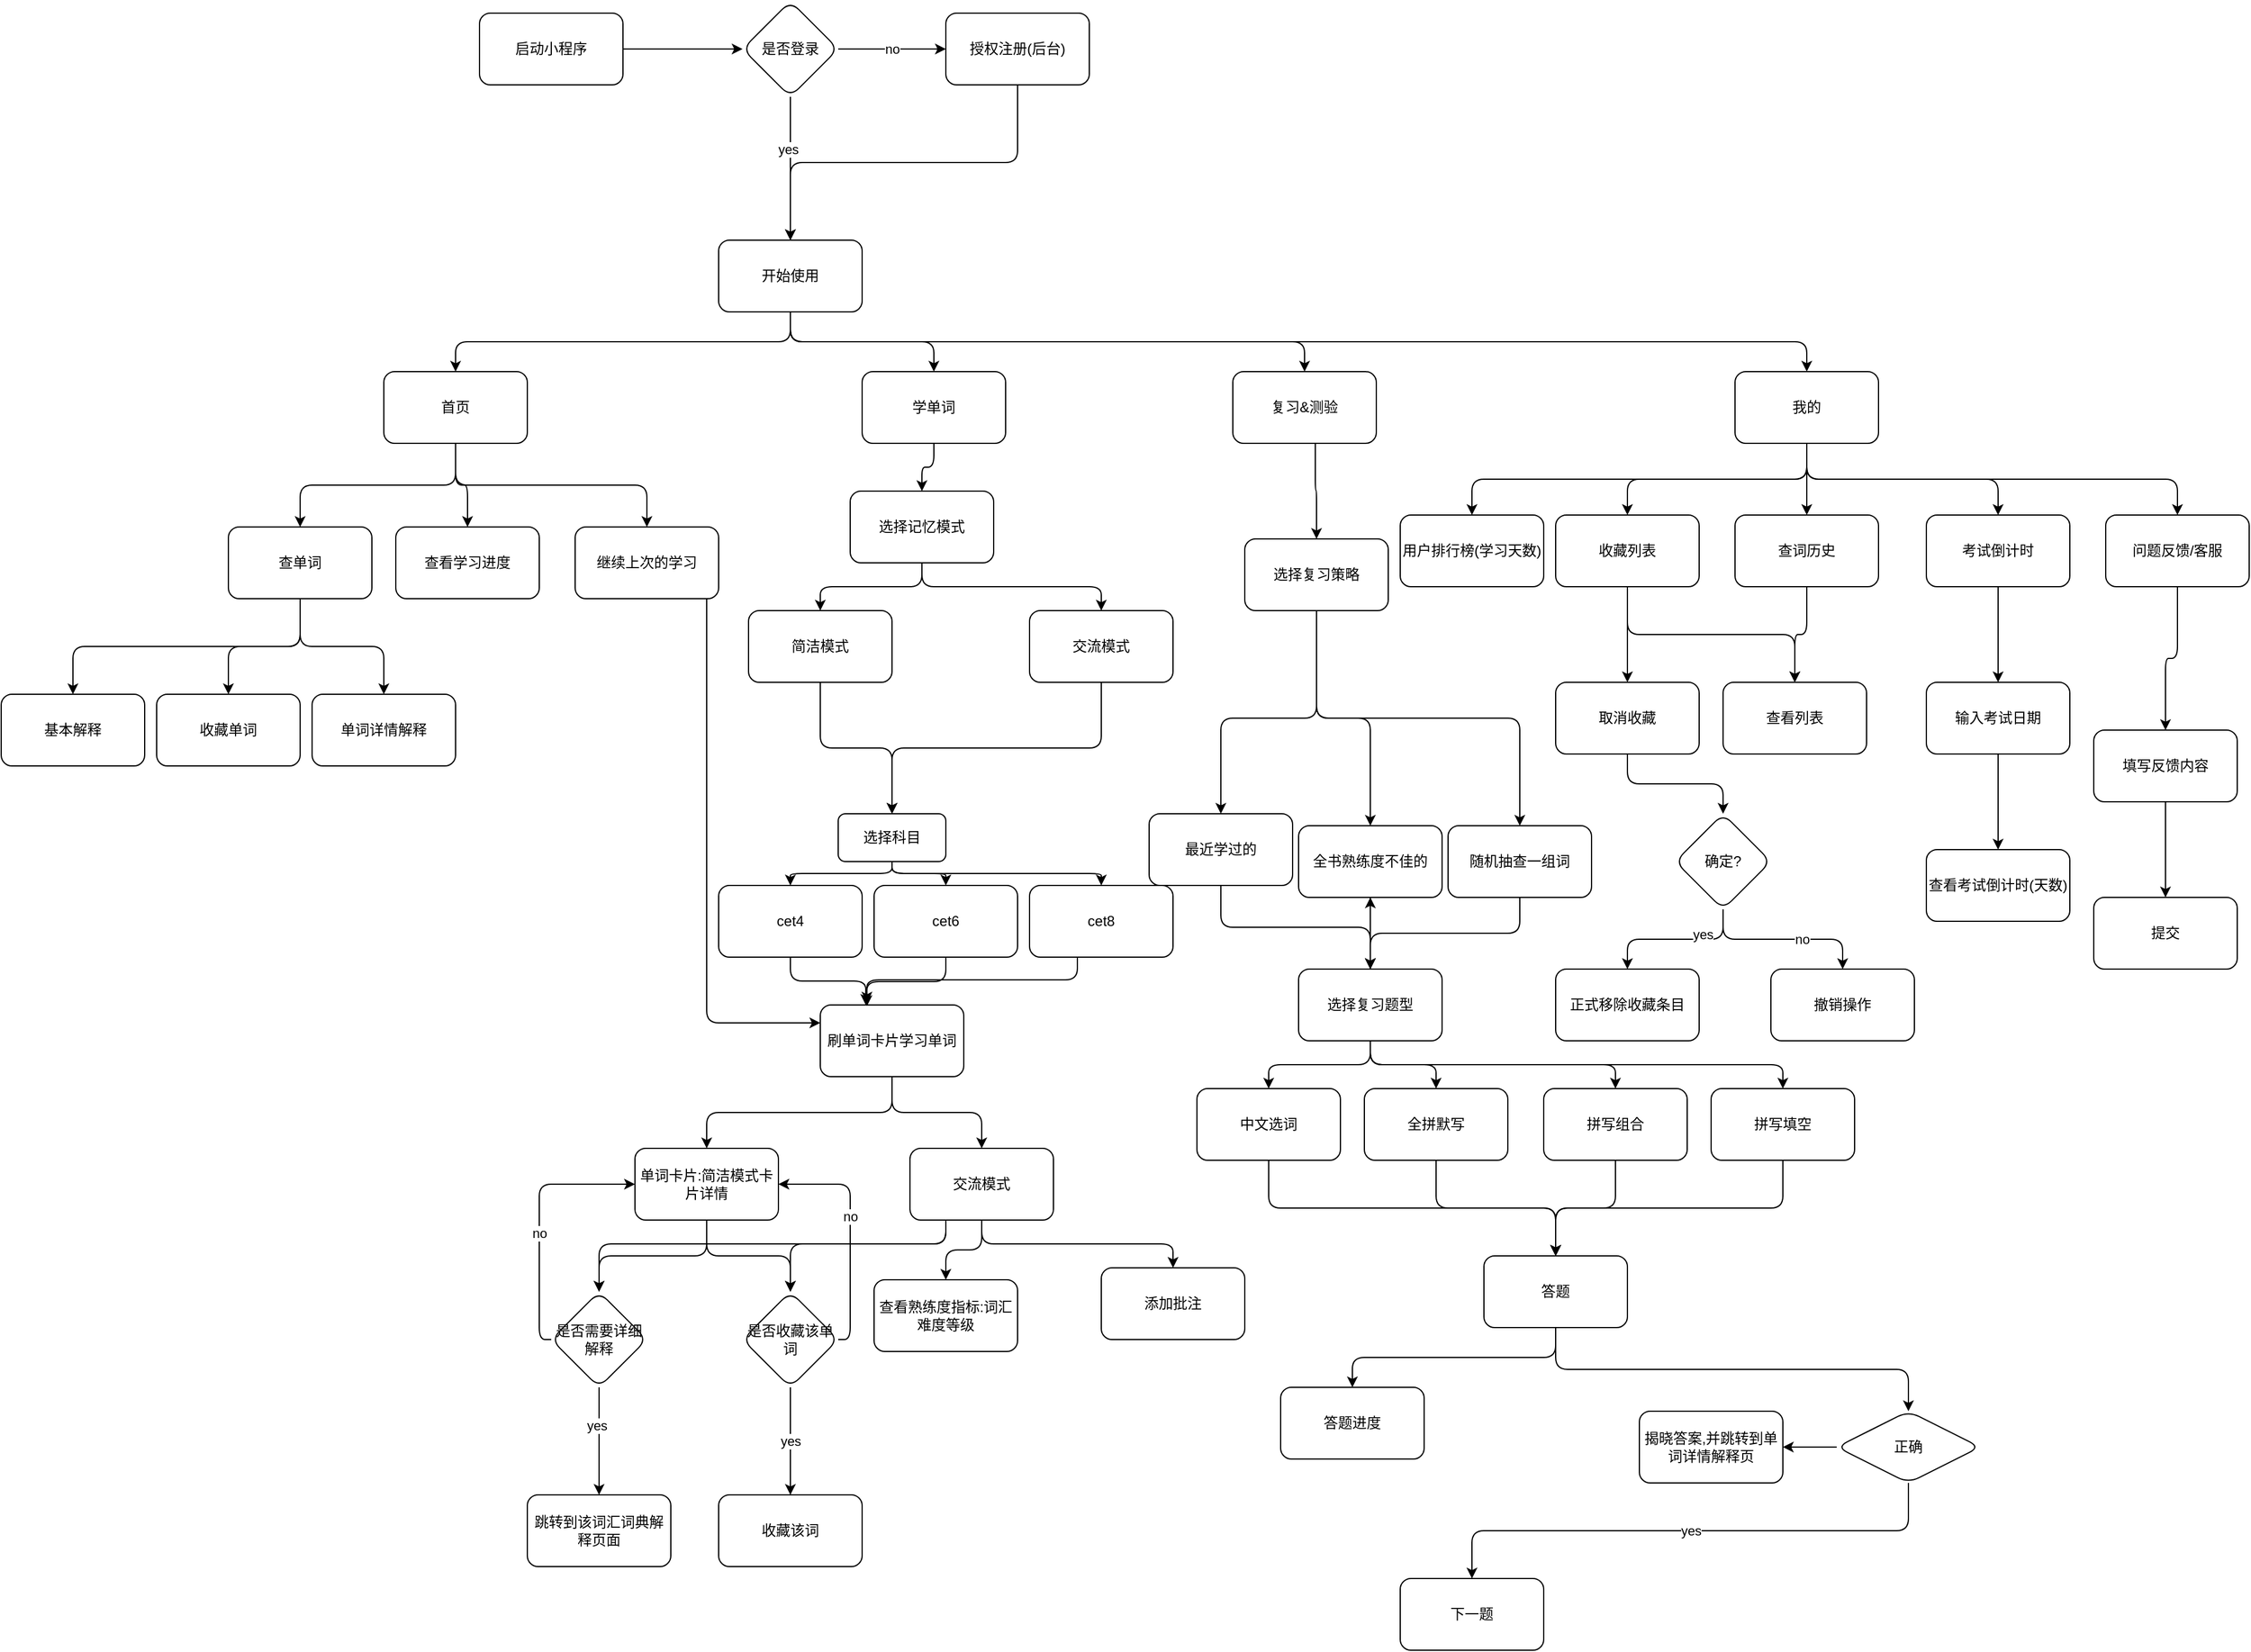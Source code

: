 <mxfile>
    <diagram id="VxhiChhYEzuaHJxOsj3R" name="Page-1">
        <mxGraphModel dx="2570" dy="978" grid="1" gridSize="10" guides="1" tooltips="1" connect="1" arrows="1" fold="1" page="1" pageScale="1" pageWidth="850" pageHeight="1100" math="0" shadow="0">
            <root>
                <mxCell id="0"/>
                <mxCell id="1" parent="0"/>
                <mxCell id="4" value="" style="edgeStyle=none;html=1;" parent="1" source="2" target="3" edge="1">
                    <mxGeometry relative="1" as="geometry"/>
                </mxCell>
                <mxCell id="2" value="启动小程序" style="rounded=1;whiteSpace=wrap;html=1;" parent="1" vertex="1">
                    <mxGeometry x="80" y="150" width="120" height="60" as="geometry"/>
                </mxCell>
                <mxCell id="6" value="no" style="edgeStyle=none;html=1;" parent="1" source="3" target="7" edge="1">
                    <mxGeometry relative="1" as="geometry">
                        <mxPoint x="460" y="180" as="targetPoint"/>
                    </mxGeometry>
                </mxCell>
                <mxCell id="11" value="" style="edgeStyle=none;html=1;" parent="1" source="3" target="10" edge="1">
                    <mxGeometry relative="1" as="geometry"/>
                </mxCell>
                <mxCell id="13" value="yes" style="edgeLabel;html=1;align=center;verticalAlign=middle;resizable=0;points=[];" parent="11" vertex="1" connectable="0">
                    <mxGeometry x="-0.267" y="-2" relative="1" as="geometry">
                        <mxPoint as="offset"/>
                    </mxGeometry>
                </mxCell>
                <mxCell id="3" value="是否登录" style="rhombus;whiteSpace=wrap;html=1;rounded=1;" parent="1" vertex="1">
                    <mxGeometry x="300" y="140" width="80" height="80" as="geometry"/>
                </mxCell>
                <mxCell id="12" style="edgeStyle=elbowEdgeStyle;html=1;elbow=vertical;" parent="1" source="7" target="10" edge="1">
                    <mxGeometry relative="1" as="geometry"/>
                </mxCell>
                <mxCell id="7" value="授权注册(后台)" style="whiteSpace=wrap;html=1;rounded=1;" parent="1" vertex="1">
                    <mxGeometry x="470" y="150" width="120" height="60" as="geometry"/>
                </mxCell>
                <mxCell id="42" style="edgeStyle=elbowEdgeStyle;elbow=vertical;html=1;entryX=0.5;entryY=0;entryDx=0;entryDy=0;" parent="1" source="10" target="39" edge="1">
                    <mxGeometry relative="1" as="geometry"/>
                </mxCell>
                <mxCell id="43" style="edgeStyle=elbowEdgeStyle;elbow=vertical;html=1;entryX=0.5;entryY=0;entryDx=0;entryDy=0;" parent="1" source="10" target="40" edge="1">
                    <mxGeometry relative="1" as="geometry"/>
                </mxCell>
                <mxCell id="44" style="edgeStyle=elbowEdgeStyle;elbow=vertical;html=1;" parent="1" source="10" target="41" edge="1">
                    <mxGeometry relative="1" as="geometry"/>
                </mxCell>
                <mxCell id="46" value="" style="edgeStyle=elbowEdgeStyle;elbow=vertical;html=1;" parent="1" source="10" target="45" edge="1">
                    <mxGeometry relative="1" as="geometry"/>
                </mxCell>
                <mxCell id="10" value="开始使用" style="whiteSpace=wrap;html=1;rounded=1;" parent="1" vertex="1">
                    <mxGeometry x="280" y="340" width="120" height="60" as="geometry"/>
                </mxCell>
                <mxCell id="57" value="" style="edgeStyle=elbowEdgeStyle;html=1;elbow=vertical;" parent="1" source="39" target="56" edge="1">
                    <mxGeometry relative="1" as="geometry"/>
                </mxCell>
                <mxCell id="59" value="" style="edgeStyle=elbowEdgeStyle;elbow=vertical;html=1;" parent="1" source="39" target="58" edge="1">
                    <mxGeometry relative="1" as="geometry"/>
                </mxCell>
                <mxCell id="61" value="" style="edgeStyle=elbowEdgeStyle;elbow=vertical;html=1;" parent="1" source="39" target="60" edge="1">
                    <mxGeometry relative="1" as="geometry"/>
                </mxCell>
                <mxCell id="39" value="首页" style="rounded=1;whiteSpace=wrap;html=1;" parent="1" vertex="1">
                    <mxGeometry y="450" width="120" height="60" as="geometry"/>
                </mxCell>
                <mxCell id="71" value="" style="edgeStyle=elbowEdgeStyle;elbow=vertical;html=1;exitX=0.575;exitY=0.983;exitDx=0;exitDy=0;exitPerimeter=0;" parent="1" source="41" target="70" edge="1">
                    <mxGeometry relative="1" as="geometry"/>
                </mxCell>
                <mxCell id="83" value="" style="edgeStyle=elbowEdgeStyle;elbow=vertical;html=1;" parent="1" source="40" target="82" edge="1">
                    <mxGeometry relative="1" as="geometry"/>
                </mxCell>
                <mxCell id="40" value="学单词" style="rounded=1;whiteSpace=wrap;html=1;" parent="1" vertex="1">
                    <mxGeometry x="400" y="450" width="120" height="60" as="geometry"/>
                </mxCell>
                <mxCell id="41" value="复习&amp;amp;测验" style="rounded=1;whiteSpace=wrap;html=1;" parent="1" vertex="1">
                    <mxGeometry x="710" y="450" width="120" height="60" as="geometry"/>
                </mxCell>
                <mxCell id="124" value="" style="edgeStyle=elbowEdgeStyle;elbow=vertical;html=1;" parent="1" source="45" target="123" edge="1">
                    <mxGeometry relative="1" as="geometry"/>
                </mxCell>
                <mxCell id="126" value="" style="edgeStyle=elbowEdgeStyle;elbow=vertical;html=1;" parent="1" source="45" target="125" edge="1">
                    <mxGeometry relative="1" as="geometry"/>
                </mxCell>
                <mxCell id="128" value="" style="edgeStyle=elbowEdgeStyle;elbow=vertical;html=1;" parent="1" source="45" target="127" edge="1">
                    <mxGeometry relative="1" as="geometry"/>
                </mxCell>
                <mxCell id="130" value="" style="edgeStyle=elbowEdgeStyle;elbow=vertical;html=1;" parent="1" source="45" target="129" edge="1">
                    <mxGeometry relative="1" as="geometry"/>
                </mxCell>
                <mxCell id="132" value="" style="edgeStyle=elbowEdgeStyle;elbow=vertical;html=1;" parent="1" source="45" target="131" edge="1">
                    <mxGeometry relative="1" as="geometry"/>
                </mxCell>
                <mxCell id="45" value="我的" style="whiteSpace=wrap;html=1;rounded=1;" parent="1" vertex="1">
                    <mxGeometry x="1130" y="450" width="120" height="60" as="geometry"/>
                </mxCell>
                <mxCell id="63" value="" style="edgeStyle=elbowEdgeStyle;elbow=vertical;html=1;" parent="1" source="56" target="62" edge="1">
                    <mxGeometry relative="1" as="geometry"/>
                </mxCell>
                <mxCell id="65" value="" style="edgeStyle=elbowEdgeStyle;elbow=vertical;html=1;" parent="1" source="56" target="64" edge="1">
                    <mxGeometry relative="1" as="geometry"/>
                </mxCell>
                <mxCell id="67" value="" style="edgeStyle=elbowEdgeStyle;elbow=vertical;html=1;" parent="1" source="56" target="66" edge="1">
                    <mxGeometry relative="1" as="geometry"/>
                </mxCell>
                <mxCell id="56" value="查单词" style="rounded=1;whiteSpace=wrap;html=1;" parent="1" vertex="1">
                    <mxGeometry x="-130" y="580" width="120" height="60" as="geometry"/>
                </mxCell>
                <mxCell id="97" style="edgeStyle=elbowEdgeStyle;html=1;entryX=0;entryY=0.25;entryDx=0;entryDy=0;" parent="1" source="58" target="95" edge="1">
                    <mxGeometry relative="1" as="geometry">
                        <Array as="points">
                            <mxPoint x="270" y="840"/>
                        </Array>
                    </mxGeometry>
                </mxCell>
                <mxCell id="58" value="继续上次的学习" style="whiteSpace=wrap;html=1;rounded=1;" parent="1" vertex="1">
                    <mxGeometry x="160" y="580" width="120" height="60" as="geometry"/>
                </mxCell>
                <mxCell id="60" value="查看学习进度" style="whiteSpace=wrap;html=1;rounded=1;" parent="1" vertex="1">
                    <mxGeometry x="10" y="580" width="120" height="60" as="geometry"/>
                </mxCell>
                <mxCell id="62" value="收藏单词" style="whiteSpace=wrap;html=1;rounded=1;" parent="1" vertex="1">
                    <mxGeometry x="-190" y="720" width="120" height="60" as="geometry"/>
                </mxCell>
                <mxCell id="64" value="单词详情解释" style="whiteSpace=wrap;html=1;rounded=1;" parent="1" vertex="1">
                    <mxGeometry x="-60" y="720" width="120" height="60" as="geometry"/>
                </mxCell>
                <mxCell id="66" value="基本解释" style="whiteSpace=wrap;html=1;rounded=1;" parent="1" vertex="1">
                    <mxGeometry x="-320" y="720" width="120" height="60" as="geometry"/>
                </mxCell>
                <mxCell id="73" value="" style="edgeStyle=elbowEdgeStyle;elbow=vertical;html=1;" parent="1" source="70" target="72" edge="1">
                    <mxGeometry relative="1" as="geometry">
                        <Array as="points">
                            <mxPoint x="780" y="740"/>
                            <mxPoint x="770" y="750"/>
                            <mxPoint x="780" y="790"/>
                        </Array>
                    </mxGeometry>
                </mxCell>
                <mxCell id="77" value="" style="edgeStyle=elbowEdgeStyle;elbow=vertical;html=1;" parent="1" source="70" target="76" edge="1">
                    <mxGeometry relative="1" as="geometry"/>
                </mxCell>
                <mxCell id="79" value="" style="edgeStyle=elbowEdgeStyle;elbow=vertical;html=1;" parent="1" source="70" target="78" edge="1">
                    <mxGeometry relative="1" as="geometry"/>
                </mxCell>
                <mxCell id="70" value="选择复习策略" style="whiteSpace=wrap;html=1;rounded=1;" parent="1" vertex="1">
                    <mxGeometry x="720" y="590" width="120" height="60" as="geometry"/>
                </mxCell>
                <mxCell id="112" style="edgeStyle=elbowEdgeStyle;elbow=vertical;html=1;" parent="1" source="72" target="110" edge="1">
                    <mxGeometry relative="1" as="geometry"/>
                </mxCell>
                <mxCell id="72" value="最近学过的" style="whiteSpace=wrap;html=1;rounded=1;" parent="1" vertex="1">
                    <mxGeometry x="640" y="820" width="120" height="60" as="geometry"/>
                </mxCell>
                <mxCell id="111" value="" style="edgeStyle=elbowEdgeStyle;elbow=vertical;html=1;" parent="1" source="76" target="110" edge="1">
                    <mxGeometry relative="1" as="geometry"/>
                </mxCell>
                <mxCell id="76" value="全书熟练度不佳的" style="whiteSpace=wrap;html=1;rounded=1;" parent="1" vertex="1">
                    <mxGeometry x="765" y="830" width="120" height="60" as="geometry"/>
                </mxCell>
                <mxCell id="113" style="edgeStyle=elbowEdgeStyle;elbow=vertical;html=1;entryX=0.5;entryY=0;entryDx=0;entryDy=0;" parent="1" source="78" target="110" edge="1">
                    <mxGeometry relative="1" as="geometry">
                        <mxPoint x="810" y="990" as="targetPoint"/>
                    </mxGeometry>
                </mxCell>
                <mxCell id="78" value="随机抽查一组词" style="whiteSpace=wrap;html=1;rounded=1;" parent="1" vertex="1">
                    <mxGeometry x="890" y="830" width="120" height="60" as="geometry"/>
                </mxCell>
                <mxCell id="90" value="" style="edgeStyle=elbowEdgeStyle;elbow=vertical;html=1;" parent="1" source="82" target="89" edge="1">
                    <mxGeometry relative="1" as="geometry"/>
                </mxCell>
                <mxCell id="92" value="" style="edgeStyle=elbowEdgeStyle;elbow=vertical;html=1;" parent="1" source="82" target="91" edge="1">
                    <mxGeometry relative="1" as="geometry"/>
                </mxCell>
                <mxCell id="82" value="选择记忆模式" style="whiteSpace=wrap;html=1;rounded=1;" parent="1" vertex="1">
                    <mxGeometry x="390" y="550" width="120" height="60" as="geometry"/>
                </mxCell>
                <mxCell id="99" value="" style="edgeStyle=elbowEdgeStyle;html=1;elbow=vertical;" parent="1" source="86" target="98" edge="1">
                    <mxGeometry relative="1" as="geometry"/>
                </mxCell>
                <mxCell id="103" value="" style="edgeStyle=elbowEdgeStyle;elbow=vertical;html=1;" parent="1" source="86" target="102" edge="1">
                    <mxGeometry relative="1" as="geometry"/>
                </mxCell>
                <mxCell id="105" value="" style="edgeStyle=elbowEdgeStyle;elbow=vertical;html=1;" parent="1" source="86" target="104" edge="1">
                    <mxGeometry relative="1" as="geometry"/>
                </mxCell>
                <mxCell id="86" value="&lt;span&gt;选择科目&lt;/span&gt;" style="whiteSpace=wrap;html=1;rounded=1;" parent="1" vertex="1">
                    <mxGeometry x="380" y="820" width="90" height="40" as="geometry"/>
                </mxCell>
                <mxCell id="93" style="edgeStyle=elbowEdgeStyle;elbow=vertical;html=1;entryX=0.5;entryY=0;entryDx=0;entryDy=0;" parent="1" source="89" target="86" edge="1">
                    <mxGeometry relative="1" as="geometry"/>
                </mxCell>
                <mxCell id="89" value="简洁模式" style="whiteSpace=wrap;html=1;rounded=1;" parent="1" vertex="1">
                    <mxGeometry x="305" y="650" width="120" height="60" as="geometry"/>
                </mxCell>
                <mxCell id="94" style="edgeStyle=elbowEdgeStyle;elbow=vertical;html=1;entryX=0.5;entryY=0;entryDx=0;entryDy=0;" parent="1" source="91" target="86" edge="1">
                    <mxGeometry relative="1" as="geometry">
                        <mxPoint x="410" y="780" as="targetPoint"/>
                    </mxGeometry>
                </mxCell>
                <mxCell id="91" value="交流模式" style="whiteSpace=wrap;html=1;rounded=1;" parent="1" vertex="1">
                    <mxGeometry x="540" y="650" width="120" height="60" as="geometry"/>
                </mxCell>
                <mxCell id="161" value="" style="edgeStyle=elbowEdgeStyle;elbow=vertical;html=1;" parent="1" source="95" target="160" edge="1">
                    <mxGeometry relative="1" as="geometry"/>
                </mxCell>
                <mxCell id="170" value="" style="edgeStyle=elbowEdgeStyle;html=1;elbow=vertical;jumpSize=6;" parent="1" source="95" target="169" edge="1">
                    <mxGeometry relative="1" as="geometry"/>
                </mxCell>
                <mxCell id="95" value="刷单词卡片学习单词" style="whiteSpace=wrap;html=1;rounded=1;" parent="1" vertex="1">
                    <mxGeometry x="365" y="980" width="120" height="60" as="geometry"/>
                </mxCell>
                <mxCell id="106" style="edgeStyle=elbowEdgeStyle;elbow=vertical;html=1;entryX=0.317;entryY=0;entryDx=0;entryDy=0;entryPerimeter=0;" parent="1" source="98" target="95" edge="1">
                    <mxGeometry relative="1" as="geometry"/>
                </mxCell>
                <mxCell id="98" value="cet4" style="whiteSpace=wrap;html=1;rounded=1;" parent="1" vertex="1">
                    <mxGeometry x="280" y="880" width="120" height="60" as="geometry"/>
                </mxCell>
                <mxCell id="107" style="edgeStyle=elbowEdgeStyle;elbow=vertical;html=1;entryX=0.325;entryY=0.017;entryDx=0;entryDy=0;entryPerimeter=0;" parent="1" source="102" target="95" edge="1">
                    <mxGeometry relative="1" as="geometry"/>
                </mxCell>
                <mxCell id="102" value="cet6" style="whiteSpace=wrap;html=1;rounded=1;" parent="1" vertex="1">
                    <mxGeometry x="410" y="880" width="120" height="60" as="geometry"/>
                </mxCell>
                <mxCell id="108" style="edgeStyle=elbowEdgeStyle;elbow=vertical;html=1;entryX=0.325;entryY=-0.033;entryDx=0;entryDy=0;entryPerimeter=0;" parent="1" source="104" target="95" edge="1">
                    <mxGeometry relative="1" as="geometry">
                        <Array as="points">
                            <mxPoint x="580" y="959"/>
                        </Array>
                    </mxGeometry>
                </mxCell>
                <mxCell id="104" value="cet8" style="whiteSpace=wrap;html=1;rounded=1;" parent="1" vertex="1">
                    <mxGeometry x="540" y="880" width="120" height="60" as="geometry"/>
                </mxCell>
                <mxCell id="114" value="" style="edgeStyle=elbowEdgeStyle;elbow=vertical;html=1;" parent="1" source="110" target="76" edge="1">
                    <mxGeometry relative="1" as="geometry"/>
                </mxCell>
                <mxCell id="116" value="" style="edgeStyle=elbowEdgeStyle;elbow=vertical;html=1;" parent="1" source="110" target="115" edge="1">
                    <mxGeometry relative="1" as="geometry"/>
                </mxCell>
                <mxCell id="118" value="" style="edgeStyle=elbowEdgeStyle;elbow=vertical;html=1;" parent="1" source="110" target="117" edge="1">
                    <mxGeometry relative="1" as="geometry"/>
                </mxCell>
                <mxCell id="120" value="" style="edgeStyle=elbowEdgeStyle;elbow=vertical;html=1;" parent="1" source="110" target="119" edge="1">
                    <mxGeometry relative="1" as="geometry"/>
                </mxCell>
                <mxCell id="122" value="" style="edgeStyle=elbowEdgeStyle;elbow=vertical;html=1;" parent="1" source="110" target="121" edge="1">
                    <mxGeometry relative="1" as="geometry"/>
                </mxCell>
                <mxCell id="110" value="选择复习题型" style="whiteSpace=wrap;html=1;rounded=1;" parent="1" vertex="1">
                    <mxGeometry x="765" y="950" width="120" height="60" as="geometry"/>
                </mxCell>
                <mxCell id="187" style="edgeStyle=elbowEdgeStyle;elbow=vertical;html=1;entryX=0.5;entryY=0;entryDx=0;entryDy=0;" parent="1" source="115" target="185" edge="1">
                    <mxGeometry relative="1" as="geometry">
                        <mxPoint x="980" y="1180" as="targetPoint"/>
                    </mxGeometry>
                </mxCell>
                <mxCell id="115" value="中文选词" style="whiteSpace=wrap;html=1;rounded=1;" parent="1" vertex="1">
                    <mxGeometry x="680" y="1050" width="120" height="60" as="geometry"/>
                </mxCell>
                <mxCell id="186" value="" style="edgeStyle=elbowEdgeStyle;elbow=vertical;html=1;" parent="1" source="117" target="185" edge="1">
                    <mxGeometry relative="1" as="geometry"/>
                </mxCell>
                <mxCell id="117" value="全拼默写" style="whiteSpace=wrap;html=1;rounded=1;" parent="1" vertex="1">
                    <mxGeometry x="820" y="1050" width="120" height="60" as="geometry"/>
                </mxCell>
                <mxCell id="188" style="edgeStyle=elbowEdgeStyle;elbow=vertical;html=1;entryX=0.5;entryY=0;entryDx=0;entryDy=0;" parent="1" source="119" target="185" edge="1">
                    <mxGeometry relative="1" as="geometry"/>
                </mxCell>
                <mxCell id="119" value="拼写组合" style="whiteSpace=wrap;html=1;rounded=1;" parent="1" vertex="1">
                    <mxGeometry x="970" y="1050" width="120" height="60" as="geometry"/>
                </mxCell>
                <mxCell id="189" style="edgeStyle=elbowEdgeStyle;elbow=vertical;html=1;entryX=0.5;entryY=0;entryDx=0;entryDy=0;" parent="1" source="121" target="185" edge="1">
                    <mxGeometry relative="1" as="geometry"/>
                </mxCell>
                <mxCell id="121" value="拼写填空" style="whiteSpace=wrap;html=1;rounded=1;" parent="1" vertex="1">
                    <mxGeometry x="1110" y="1050" width="120" height="60" as="geometry"/>
                </mxCell>
                <mxCell id="134" value="" style="edgeStyle=elbowEdgeStyle;elbow=vertical;html=1;" parent="1" source="123" target="133" edge="1">
                    <mxGeometry relative="1" as="geometry"/>
                </mxCell>
                <mxCell id="137" value="" style="edgeStyle=elbowEdgeStyle;elbow=vertical;html=1;" parent="1" source="123" target="136" edge="1">
                    <mxGeometry relative="1" as="geometry"/>
                </mxCell>
                <mxCell id="123" value="收藏列表" style="whiteSpace=wrap;html=1;rounded=1;" parent="1" vertex="1">
                    <mxGeometry x="980" y="570" width="120" height="60" as="geometry"/>
                </mxCell>
                <mxCell id="135" style="edgeStyle=elbowEdgeStyle;elbow=vertical;html=1;entryX=0.5;entryY=0;entryDx=0;entryDy=0;" parent="1" source="125" target="133" edge="1">
                    <mxGeometry relative="1" as="geometry"/>
                </mxCell>
                <mxCell id="125" value="查词历史" style="whiteSpace=wrap;html=1;rounded=1;" parent="1" vertex="1">
                    <mxGeometry x="1130" y="570" width="120" height="60" as="geometry"/>
                </mxCell>
                <mxCell id="149" value="" style="edgeStyle=elbowEdgeStyle;elbow=vertical;html=1;" parent="1" source="127" target="148" edge="1">
                    <mxGeometry relative="1" as="geometry"/>
                </mxCell>
                <mxCell id="127" value="考试倒计时" style="whiteSpace=wrap;html=1;rounded=1;" parent="1" vertex="1">
                    <mxGeometry x="1290" y="570" width="120" height="60" as="geometry"/>
                </mxCell>
                <mxCell id="155" value="" style="edgeStyle=elbowEdgeStyle;elbow=vertical;html=1;entryX=0.5;entryY=0;entryDx=0;entryDy=0;" parent="1" source="129" target="156" edge="1">
                    <mxGeometry relative="1" as="geometry">
                        <mxPoint x="1500" y="700" as="targetPoint"/>
                    </mxGeometry>
                </mxCell>
                <mxCell id="129" value="问题反馈/客服" style="whiteSpace=wrap;html=1;rounded=1;" parent="1" vertex="1">
                    <mxGeometry x="1440" y="570" width="120" height="60" as="geometry"/>
                </mxCell>
                <mxCell id="131" value="用户排行榜(学习天数)" style="whiteSpace=wrap;html=1;rounded=1;" parent="1" vertex="1">
                    <mxGeometry x="850" y="570" width="120" height="60" as="geometry"/>
                </mxCell>
                <mxCell id="133" value="查看列表" style="whiteSpace=wrap;html=1;rounded=1;" parent="1" vertex="1">
                    <mxGeometry x="1120" y="710" width="120" height="60" as="geometry"/>
                </mxCell>
                <mxCell id="139" value="" style="edgeStyle=elbowEdgeStyle;elbow=vertical;html=1;" parent="1" source="136" target="138" edge="1">
                    <mxGeometry relative="1" as="geometry"/>
                </mxCell>
                <mxCell id="136" value="取消收藏" style="whiteSpace=wrap;html=1;rounded=1;" parent="1" vertex="1">
                    <mxGeometry x="980" y="710" width="120" height="60" as="geometry"/>
                </mxCell>
                <mxCell id="143" value="" style="edgeStyle=elbowEdgeStyle;elbow=vertical;html=1;" parent="1" source="138" target="142" edge="1">
                    <mxGeometry relative="1" as="geometry"/>
                </mxCell>
                <mxCell id="144" value="yes" style="edgeLabel;html=1;align=center;verticalAlign=middle;resizable=0;points=[];" parent="143" vertex="1" connectable="0">
                    <mxGeometry x="-0.356" y="-4" relative="1" as="geometry">
                        <mxPoint as="offset"/>
                    </mxGeometry>
                </mxCell>
                <mxCell id="146" value="" style="edgeStyle=elbowEdgeStyle;elbow=vertical;html=1;jumpSize=4;rounded=1;" parent="1" source="138" target="145" edge="1">
                    <mxGeometry relative="1" as="geometry"/>
                </mxCell>
                <mxCell id="147" value="no" style="edgeLabel;html=1;align=center;verticalAlign=middle;resizable=0;points=[];" parent="146" vertex="1" connectable="0">
                    <mxGeometry x="0.213" relative="1" as="geometry">
                        <mxPoint as="offset"/>
                    </mxGeometry>
                </mxCell>
                <mxCell id="138" value="确定?" style="rhombus;whiteSpace=wrap;html=1;rounded=1;" parent="1" vertex="1">
                    <mxGeometry x="1080" y="820" width="80" height="80" as="geometry"/>
                </mxCell>
                <mxCell id="142" value="正式移除收藏条目" style="whiteSpace=wrap;html=1;rounded=1;" parent="1" vertex="1">
                    <mxGeometry x="980" y="950" width="120" height="60" as="geometry"/>
                </mxCell>
                <mxCell id="145" value="撤销操作" style="whiteSpace=wrap;html=1;rounded=1;" parent="1" vertex="1">
                    <mxGeometry x="1160" y="950" width="120" height="60" as="geometry"/>
                </mxCell>
                <mxCell id="151" value="" style="edgeStyle=elbowEdgeStyle;elbow=vertical;html=1;" parent="1" source="148" target="150" edge="1">
                    <mxGeometry relative="1" as="geometry"/>
                </mxCell>
                <mxCell id="148" value="输入考试日期" style="whiteSpace=wrap;html=1;rounded=1;" parent="1" vertex="1">
                    <mxGeometry x="1290" y="710" width="120" height="60" as="geometry"/>
                </mxCell>
                <mxCell id="150" value="查看考试倒计时(天数)" style="whiteSpace=wrap;html=1;rounded=1;" parent="1" vertex="1">
                    <mxGeometry x="1290" y="850" width="120" height="60" as="geometry"/>
                </mxCell>
                <mxCell id="159" value="" style="edgeStyle=elbowEdgeStyle;elbow=vertical;html=1;" parent="1" source="156" target="158" edge="1">
                    <mxGeometry relative="1" as="geometry"/>
                </mxCell>
                <mxCell id="156" value="填写反馈内容" style="whiteSpace=wrap;html=1;rounded=1;" parent="1" vertex="1">
                    <mxGeometry x="1430" y="750" width="120" height="60" as="geometry"/>
                </mxCell>
                <mxCell id="158" value="提交" style="whiteSpace=wrap;html=1;rounded=1;" parent="1" vertex="1">
                    <mxGeometry x="1430" y="890" width="120" height="60" as="geometry"/>
                </mxCell>
                <mxCell id="163" value="" style="edgeStyle=elbowEdgeStyle;elbow=vertical;html=1;" parent="1" source="160" target="162" edge="1">
                    <mxGeometry relative="1" as="geometry"/>
                </mxCell>
                <mxCell id="174" value="" style="edgeStyle=elbowEdgeStyle;elbow=vertical;html=1;" parent="1" source="160" target="173" edge="1">
                    <mxGeometry relative="1" as="geometry"/>
                </mxCell>
                <mxCell id="160" value="单词卡片:简洁模式卡片详情" style="whiteSpace=wrap;html=1;rounded=1;" parent="1" vertex="1">
                    <mxGeometry x="210" y="1100" width="120" height="60" as="geometry"/>
                </mxCell>
                <mxCell id="165" value="" style="edgeStyle=elbowEdgeStyle;elbow=vertical;html=1;" parent="1" source="162" target="164" edge="1">
                    <mxGeometry relative="1" as="geometry"/>
                </mxCell>
                <mxCell id="166" value="yes" style="edgeLabel;html=1;align=center;verticalAlign=middle;resizable=0;points=[];" parent="165" vertex="1" connectable="0">
                    <mxGeometry x="-0.294" y="-2" relative="1" as="geometry">
                        <mxPoint as="offset"/>
                    </mxGeometry>
                </mxCell>
                <mxCell id="167" style="edgeStyle=elbowEdgeStyle;html=1;entryX=0;entryY=0.5;entryDx=0;entryDy=0;" parent="1" source="162" target="160" edge="1">
                    <mxGeometry relative="1" as="geometry">
                        <Array as="points">
                            <mxPoint x="130" y="1200"/>
                        </Array>
                    </mxGeometry>
                </mxCell>
                <mxCell id="168" value="no" style="edgeLabel;html=1;align=center;verticalAlign=middle;resizable=0;points=[];" parent="167" vertex="1" connectable="0">
                    <mxGeometry x="-0.111" relative="1" as="geometry">
                        <mxPoint y="-1" as="offset"/>
                    </mxGeometry>
                </mxCell>
                <mxCell id="162" value="是否需要详细解释" style="rhombus;whiteSpace=wrap;html=1;rounded=1;" parent="1" vertex="1">
                    <mxGeometry x="140" y="1220" width="80" height="80" as="geometry"/>
                </mxCell>
                <mxCell id="164" value="跳转到该词汇词典解释页面" style="whiteSpace=wrap;html=1;rounded=1;" parent="1" vertex="1">
                    <mxGeometry x="120" y="1390" width="120" height="60" as="geometry"/>
                </mxCell>
                <mxCell id="172" value="" style="edgeStyle=elbowEdgeStyle;elbow=vertical;html=1;" parent="1" source="169" target="171" edge="1">
                    <mxGeometry relative="1" as="geometry"/>
                </mxCell>
                <mxCell id="181" style="edgeStyle=elbowEdgeStyle;elbow=vertical;html=1;entryX=0.5;entryY=0;entryDx=0;entryDy=0;" parent="1" source="169" target="162" edge="1">
                    <mxGeometry relative="1" as="geometry">
                        <Array as="points">
                            <mxPoint x="470" y="1180"/>
                        </Array>
                    </mxGeometry>
                </mxCell>
                <mxCell id="182" style="edgeStyle=elbowEdgeStyle;elbow=vertical;html=1;entryX=0.5;entryY=0;entryDx=0;entryDy=0;" parent="1" source="169" target="173" edge="1">
                    <mxGeometry relative="1" as="geometry">
                        <Array as="points">
                            <mxPoint x="470" y="1180"/>
                            <mxPoint x="410" y="1191"/>
                        </Array>
                    </mxGeometry>
                </mxCell>
                <mxCell id="184" value="" style="edgeStyle=elbowEdgeStyle;elbow=vertical;html=1;" parent="1" source="169" target="183" edge="1">
                    <mxGeometry relative="1" as="geometry"/>
                </mxCell>
                <mxCell id="169" value="交流模式" style="whiteSpace=wrap;html=1;rounded=1;" parent="1" vertex="1">
                    <mxGeometry x="440" y="1100" width="120" height="60" as="geometry"/>
                </mxCell>
                <mxCell id="171" value="添加批注" style="whiteSpace=wrap;html=1;rounded=1;" parent="1" vertex="1">
                    <mxGeometry x="600" y="1200" width="120" height="60" as="geometry"/>
                </mxCell>
                <mxCell id="176" value="yes" style="edgeStyle=elbowEdgeStyle;elbow=vertical;html=1;" parent="1" source="173" target="175" edge="1">
                    <mxGeometry relative="1" as="geometry"/>
                </mxCell>
                <mxCell id="177" style="edgeStyle=elbowEdgeStyle;html=1;entryX=1;entryY=0.5;entryDx=0;entryDy=0;" parent="1" source="173" target="160" edge="1">
                    <mxGeometry relative="1" as="geometry">
                        <Array as="points">
                            <mxPoint x="390" y="1200"/>
                            <mxPoint x="400" y="1210"/>
                        </Array>
                    </mxGeometry>
                </mxCell>
                <mxCell id="178" value="no" style="edgeLabel;html=1;align=center;verticalAlign=middle;resizable=0;points=[];" parent="177" vertex="1" connectable="0">
                    <mxGeometry x="-0.381" y="4" relative="1" as="geometry">
                        <mxPoint x="4" y="-51" as="offset"/>
                    </mxGeometry>
                </mxCell>
                <mxCell id="173" value="是否收藏该单词" style="rhombus;whiteSpace=wrap;html=1;rounded=1;" parent="1" vertex="1">
                    <mxGeometry x="300" y="1220" width="80" height="80" as="geometry"/>
                </mxCell>
                <mxCell id="175" value="收藏该词" style="whiteSpace=wrap;html=1;rounded=1;" parent="1" vertex="1">
                    <mxGeometry x="280" y="1390" width="120" height="60" as="geometry"/>
                </mxCell>
                <mxCell id="183" value="查看熟练度指标:词汇难度等级" style="whiteSpace=wrap;html=1;rounded=1;" parent="1" vertex="1">
                    <mxGeometry x="410" y="1210" width="120" height="60" as="geometry"/>
                </mxCell>
                <mxCell id="191" value="" style="edgeStyle=elbowEdgeStyle;elbow=vertical;html=1;" parent="1" source="185" target="190" edge="1">
                    <mxGeometry relative="1" as="geometry"/>
                </mxCell>
                <mxCell id="197" value="" style="edgeStyle=elbowEdgeStyle;html=1;elbow=vertical;" edge="1" parent="1" source="185" target="196">
                    <mxGeometry relative="1" as="geometry"/>
                </mxCell>
                <mxCell id="185" value="答题" style="whiteSpace=wrap;html=1;rounded=1;" parent="1" vertex="1">
                    <mxGeometry x="920" y="1190" width="120" height="60" as="geometry"/>
                </mxCell>
                <mxCell id="193" value="yes" style="edgeStyle=elbowEdgeStyle;elbow=vertical;html=1;" parent="1" source="190" target="192" edge="1">
                    <mxGeometry relative="1" as="geometry"/>
                </mxCell>
                <mxCell id="195" value="" style="edgeStyle=none;html=1;" edge="1" parent="1" source="190" target="194">
                    <mxGeometry relative="1" as="geometry"/>
                </mxCell>
                <mxCell id="190" value="正确" style="rhombus;whiteSpace=wrap;html=1;rounded=1;" parent="1" vertex="1">
                    <mxGeometry x="1215" y="1320" width="120" height="60" as="geometry"/>
                </mxCell>
                <mxCell id="192" value="下一题" style="whiteSpace=wrap;html=1;rounded=1;" parent="1" vertex="1">
                    <mxGeometry x="850" y="1460" width="120" height="60" as="geometry"/>
                </mxCell>
                <mxCell id="194" value="揭晓答案,并跳转到单词详情解释页" style="whiteSpace=wrap;html=1;rounded=1;" vertex="1" parent="1">
                    <mxGeometry x="1050" y="1320" width="120" height="60" as="geometry"/>
                </mxCell>
                <mxCell id="196" value="答题进度" style="whiteSpace=wrap;html=1;rounded=1;" vertex="1" parent="1">
                    <mxGeometry x="750" y="1300" width="120" height="60" as="geometry"/>
                </mxCell>
            </root>
        </mxGraphModel>
    </diagram>
</mxfile>